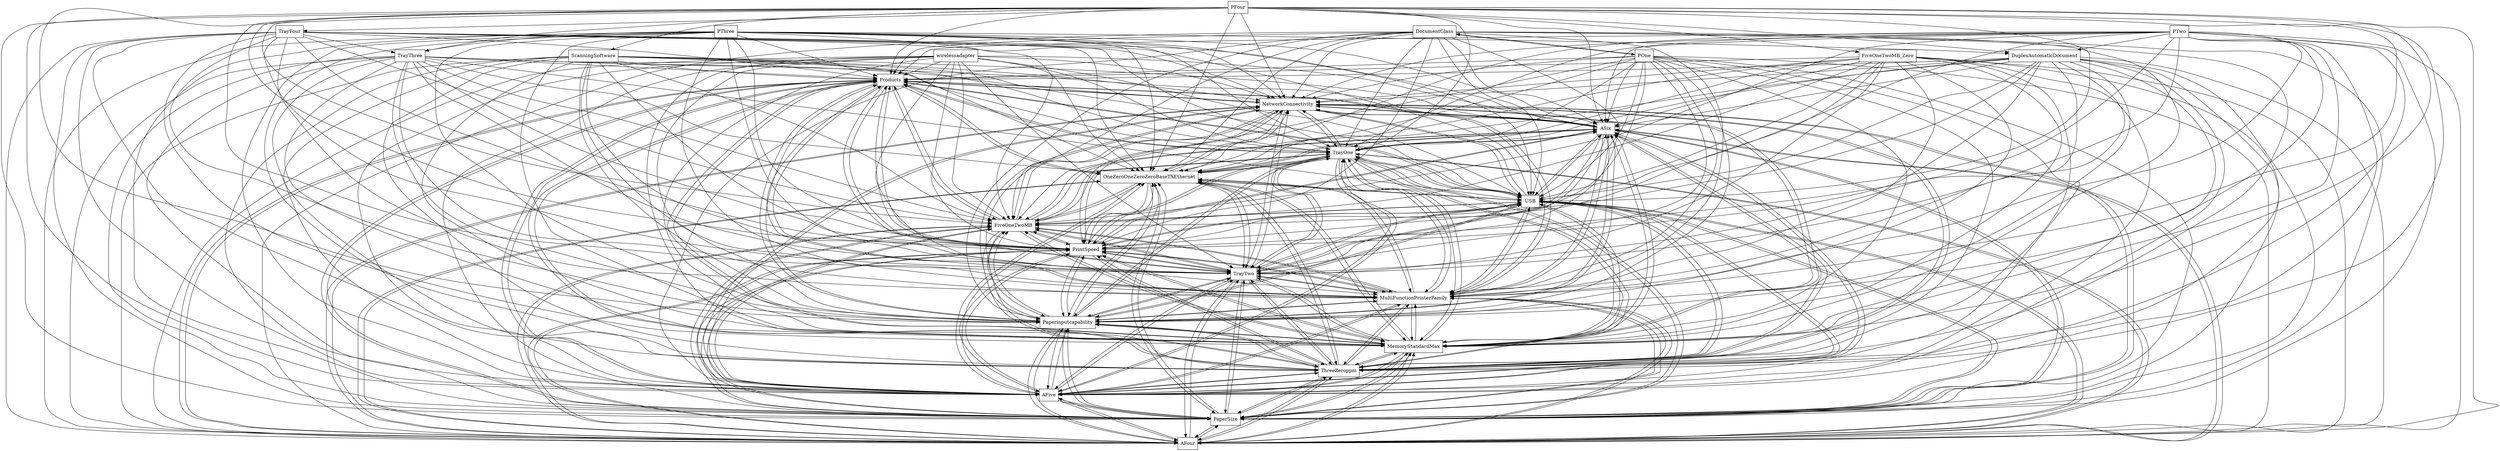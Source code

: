 digraph{
graph [rankdir=TB];
node [shape=box];
edge [arrowhead=normal];
0[label="Products",]
1[label="DocumentGlass",]
2[label="NetworkConnectivity",]
3[label="wirelessadapter",]
4[label="AFour",]
5[label="PaperSize",]
6[label="AFive",]
7[label="POne",]
8[label="ThreeZeroppm",]
9[label="PTwo",]
10[label="FiveOneTwoMB_Zero",]
11[label="MemoryStandardMax",]
12[label="ScanningSoftware",]
13[label="PThree",]
14[label="PFour",]
15[label="Paperinputcapability",]
16[label="MultiFunctionPrinterFamily",]
17[label="TrayTwo",]
18[label="DuplexAutomaticDocument",]
19[label="TrayThree",]
20[label="PrintSpeed",]
21[label="FiveOneTwoMB",]
22[label="USB",]
23[label="OneZeroOneZeroZeroBaseTXEthernet",]
24[label="TrayOne",]
25[label="TrayFour",]
26[label="ASix",]
0->2[label="",]
0->4[label="",]
0->5[label="",]
0->6[label="",]
0->8[label="",]
0->11[label="",]
0->15[label="",]
0->16[label="",]
0->17[label="",]
0->20[label="",]
0->21[label="",]
0->22[label="",]
0->23[label="",]
0->24[label="",]
0->26[label="",]
1->0[label="",]
1->2[label="",]
1->4[label="",]
1->5[label="",]
1->6[label="",]
1->7[label="",]
1->8[label="",]
1->11[label="",]
1->15[label="",]
1->16[label="",]
1->17[label="",]
1->20[label="",]
1->21[label="",]
1->22[label="",]
1->23[label="",]
1->24[label="",]
1->26[label="",]
2->0[label="",]
2->4[label="",]
2->5[label="",]
2->6[label="",]
2->8[label="",]
2->11[label="",]
2->15[label="",]
2->16[label="",]
2->17[label="",]
2->20[label="",]
2->21[label="",]
2->22[label="",]
2->23[label="",]
2->24[label="",]
2->26[label="",]
3->0[label="",]
3->2[label="",]
3->4[label="",]
3->5[label="",]
3->6[label="",]
3->8[label="",]
3->11[label="",]
3->15[label="",]
3->16[label="",]
3->17[label="",]
3->20[label="",]
3->21[label="",]
3->22[label="",]
3->23[label="",]
3->24[label="",]
3->26[label="",]
4->0[label="",]
4->2[label="",]
4->5[label="",]
4->6[label="",]
4->8[label="",]
4->11[label="",]
4->15[label="",]
4->16[label="",]
4->17[label="",]
4->20[label="",]
4->21[label="",]
4->22[label="",]
4->23[label="",]
4->24[label="",]
4->26[label="",]
5->0[label="",]
5->2[label="",]
5->4[label="",]
5->6[label="",]
5->8[label="",]
5->11[label="",]
5->15[label="",]
5->16[label="",]
5->17[label="",]
5->20[label="",]
5->21[label="",]
5->22[label="",]
5->23[label="",]
5->24[label="",]
5->26[label="",]
6->0[label="",]
6->2[label="",]
6->4[label="",]
6->5[label="",]
6->8[label="",]
6->11[label="",]
6->15[label="",]
6->16[label="",]
6->17[label="",]
6->20[label="",]
6->21[label="",]
6->22[label="",]
6->23[label="",]
6->24[label="",]
6->26[label="",]
7->0[label="",]
7->1[label="",]
7->2[label="",]
7->4[label="",]
7->5[label="",]
7->6[label="",]
7->8[label="",]
7->11[label="",]
7->15[label="",]
7->16[label="",]
7->17[label="",]
7->20[label="",]
7->21[label="",]
7->22[label="",]
7->23[label="",]
7->24[label="",]
7->26[label="",]
8->0[label="",]
8->2[label="",]
8->4[label="",]
8->5[label="",]
8->6[label="",]
8->11[label="",]
8->15[label="",]
8->16[label="",]
8->17[label="",]
8->20[label="",]
8->21[label="",]
8->22[label="",]
8->23[label="",]
8->24[label="",]
8->26[label="",]
9->0[label="",]
9->2[label="",]
9->4[label="",]
9->5[label="",]
9->6[label="",]
9->8[label="",]
9->11[label="",]
9->15[label="",]
9->16[label="",]
9->17[label="",]
9->18[label="",]
9->20[label="",]
9->21[label="",]
9->22[label="",]
9->23[label="",]
9->24[label="",]
9->26[label="",]
10->0[label="",]
10->2[label="",]
10->4[label="",]
10->5[label="",]
10->6[label="",]
10->8[label="",]
10->11[label="",]
10->15[label="",]
10->16[label="",]
10->17[label="",]
10->20[label="",]
10->21[label="",]
10->22[label="",]
10->23[label="",]
10->24[label="",]
10->26[label="",]
11->0[label="",]
11->2[label="",]
11->4[label="",]
11->5[label="",]
11->6[label="",]
11->8[label="",]
11->15[label="",]
11->16[label="",]
11->17[label="",]
11->20[label="",]
11->21[label="",]
11->22[label="",]
11->23[label="",]
11->24[label="",]
11->26[label="",]
12->0[label="",]
12->2[label="",]
12->4[label="",]
12->5[label="",]
12->6[label="",]
12->8[label="",]
12->11[label="",]
12->15[label="",]
12->16[label="",]
12->17[label="",]
12->20[label="",]
12->21[label="",]
12->22[label="",]
12->23[label="",]
12->24[label="",]
12->26[label="",]
13->0[label="",]
13->2[label="",]
13->4[label="",]
13->5[label="",]
13->6[label="",]
13->8[label="",]
13->11[label="",]
13->15[label="",]
13->16[label="",]
13->17[label="",]
13->18[label="",]
13->19[label="",]
13->20[label="",]
13->21[label="",]
13->22[label="",]
13->23[label="",]
13->24[label="",]
13->26[label="",]
14->0[label="",]
14->2[label="",]
14->4[label="",]
14->5[label="",]
14->6[label="",]
14->8[label="",]
14->10[label="",]
14->11[label="",]
14->12[label="",]
14->15[label="",]
14->16[label="",]
14->17[label="",]
14->18[label="",]
14->19[label="",]
14->20[label="",]
14->21[label="",]
14->22[label="",]
14->23[label="",]
14->24[label="",]
14->25[label="",]
14->26[label="",]
15->0[label="",]
15->2[label="",]
15->4[label="",]
15->5[label="",]
15->6[label="",]
15->8[label="",]
15->11[label="",]
15->16[label="",]
15->17[label="",]
15->20[label="",]
15->21[label="",]
15->22[label="",]
15->23[label="",]
15->24[label="",]
15->26[label="",]
16->0[label="",]
16->2[label="",]
16->4[label="",]
16->5[label="",]
16->6[label="",]
16->8[label="",]
16->11[label="",]
16->15[label="",]
16->17[label="",]
16->20[label="",]
16->21[label="",]
16->22[label="",]
16->23[label="",]
16->24[label="",]
16->26[label="",]
17->0[label="",]
17->2[label="",]
17->4[label="",]
17->5[label="",]
17->6[label="",]
17->8[label="",]
17->11[label="",]
17->15[label="",]
17->16[label="",]
17->20[label="",]
17->21[label="",]
17->22[label="",]
17->23[label="",]
17->24[label="",]
17->26[label="",]
18->0[label="",]
18->2[label="",]
18->4[label="",]
18->5[label="",]
18->6[label="",]
18->8[label="",]
18->11[label="",]
18->15[label="",]
18->16[label="",]
18->17[label="",]
18->20[label="",]
18->21[label="",]
18->22[label="",]
18->23[label="",]
18->24[label="",]
18->26[label="",]
19->0[label="",]
19->2[label="",]
19->4[label="",]
19->5[label="",]
19->6[label="",]
19->8[label="",]
19->11[label="",]
19->15[label="",]
19->16[label="",]
19->17[label="",]
19->20[label="",]
19->21[label="",]
19->22[label="",]
19->23[label="",]
19->24[label="",]
19->26[label="",]
20->0[label="",]
20->2[label="",]
20->4[label="",]
20->5[label="",]
20->6[label="",]
20->8[label="",]
20->11[label="",]
20->15[label="",]
20->16[label="",]
20->17[label="",]
20->21[label="",]
20->22[label="",]
20->23[label="",]
20->24[label="",]
20->26[label="",]
21->0[label="",]
21->2[label="",]
21->4[label="",]
21->5[label="",]
21->6[label="",]
21->8[label="",]
21->11[label="",]
21->15[label="",]
21->16[label="",]
21->17[label="",]
21->20[label="",]
21->22[label="",]
21->23[label="",]
21->24[label="",]
21->26[label="",]
22->0[label="",]
22->2[label="",]
22->4[label="",]
22->5[label="",]
22->6[label="",]
22->8[label="",]
22->11[label="",]
22->15[label="",]
22->16[label="",]
22->17[label="",]
22->20[label="",]
22->21[label="",]
22->23[label="",]
22->24[label="",]
22->26[label="",]
23->0[label="",]
23->2[label="",]
23->4[label="",]
23->5[label="",]
23->6[label="",]
23->8[label="",]
23->11[label="",]
23->15[label="",]
23->16[label="",]
23->17[label="",]
23->20[label="",]
23->21[label="",]
23->22[label="",]
23->24[label="",]
23->26[label="",]
24->0[label="",]
24->2[label="",]
24->4[label="",]
24->5[label="",]
24->6[label="",]
24->8[label="",]
24->11[label="",]
24->15[label="",]
24->16[label="",]
24->17[label="",]
24->20[label="",]
24->21[label="",]
24->22[label="",]
24->23[label="",]
24->26[label="",]
25->0[label="",]
25->2[label="",]
25->4[label="",]
25->5[label="",]
25->6[label="",]
25->8[label="",]
25->11[label="",]
25->15[label="",]
25->16[label="",]
25->17[label="",]
25->19[label="",]
25->20[label="",]
25->21[label="",]
25->22[label="",]
25->23[label="",]
25->24[label="",]
25->26[label="",]
26->0[label="",]
26->2[label="",]
26->4[label="",]
26->5[label="",]
26->6[label="",]
26->8[label="",]
26->11[label="",]
26->15[label="",]
26->16[label="",]
26->17[label="",]
26->20[label="",]
26->21[label="",]
26->22[label="",]
26->23[label="",]
26->24[label="",]
}
